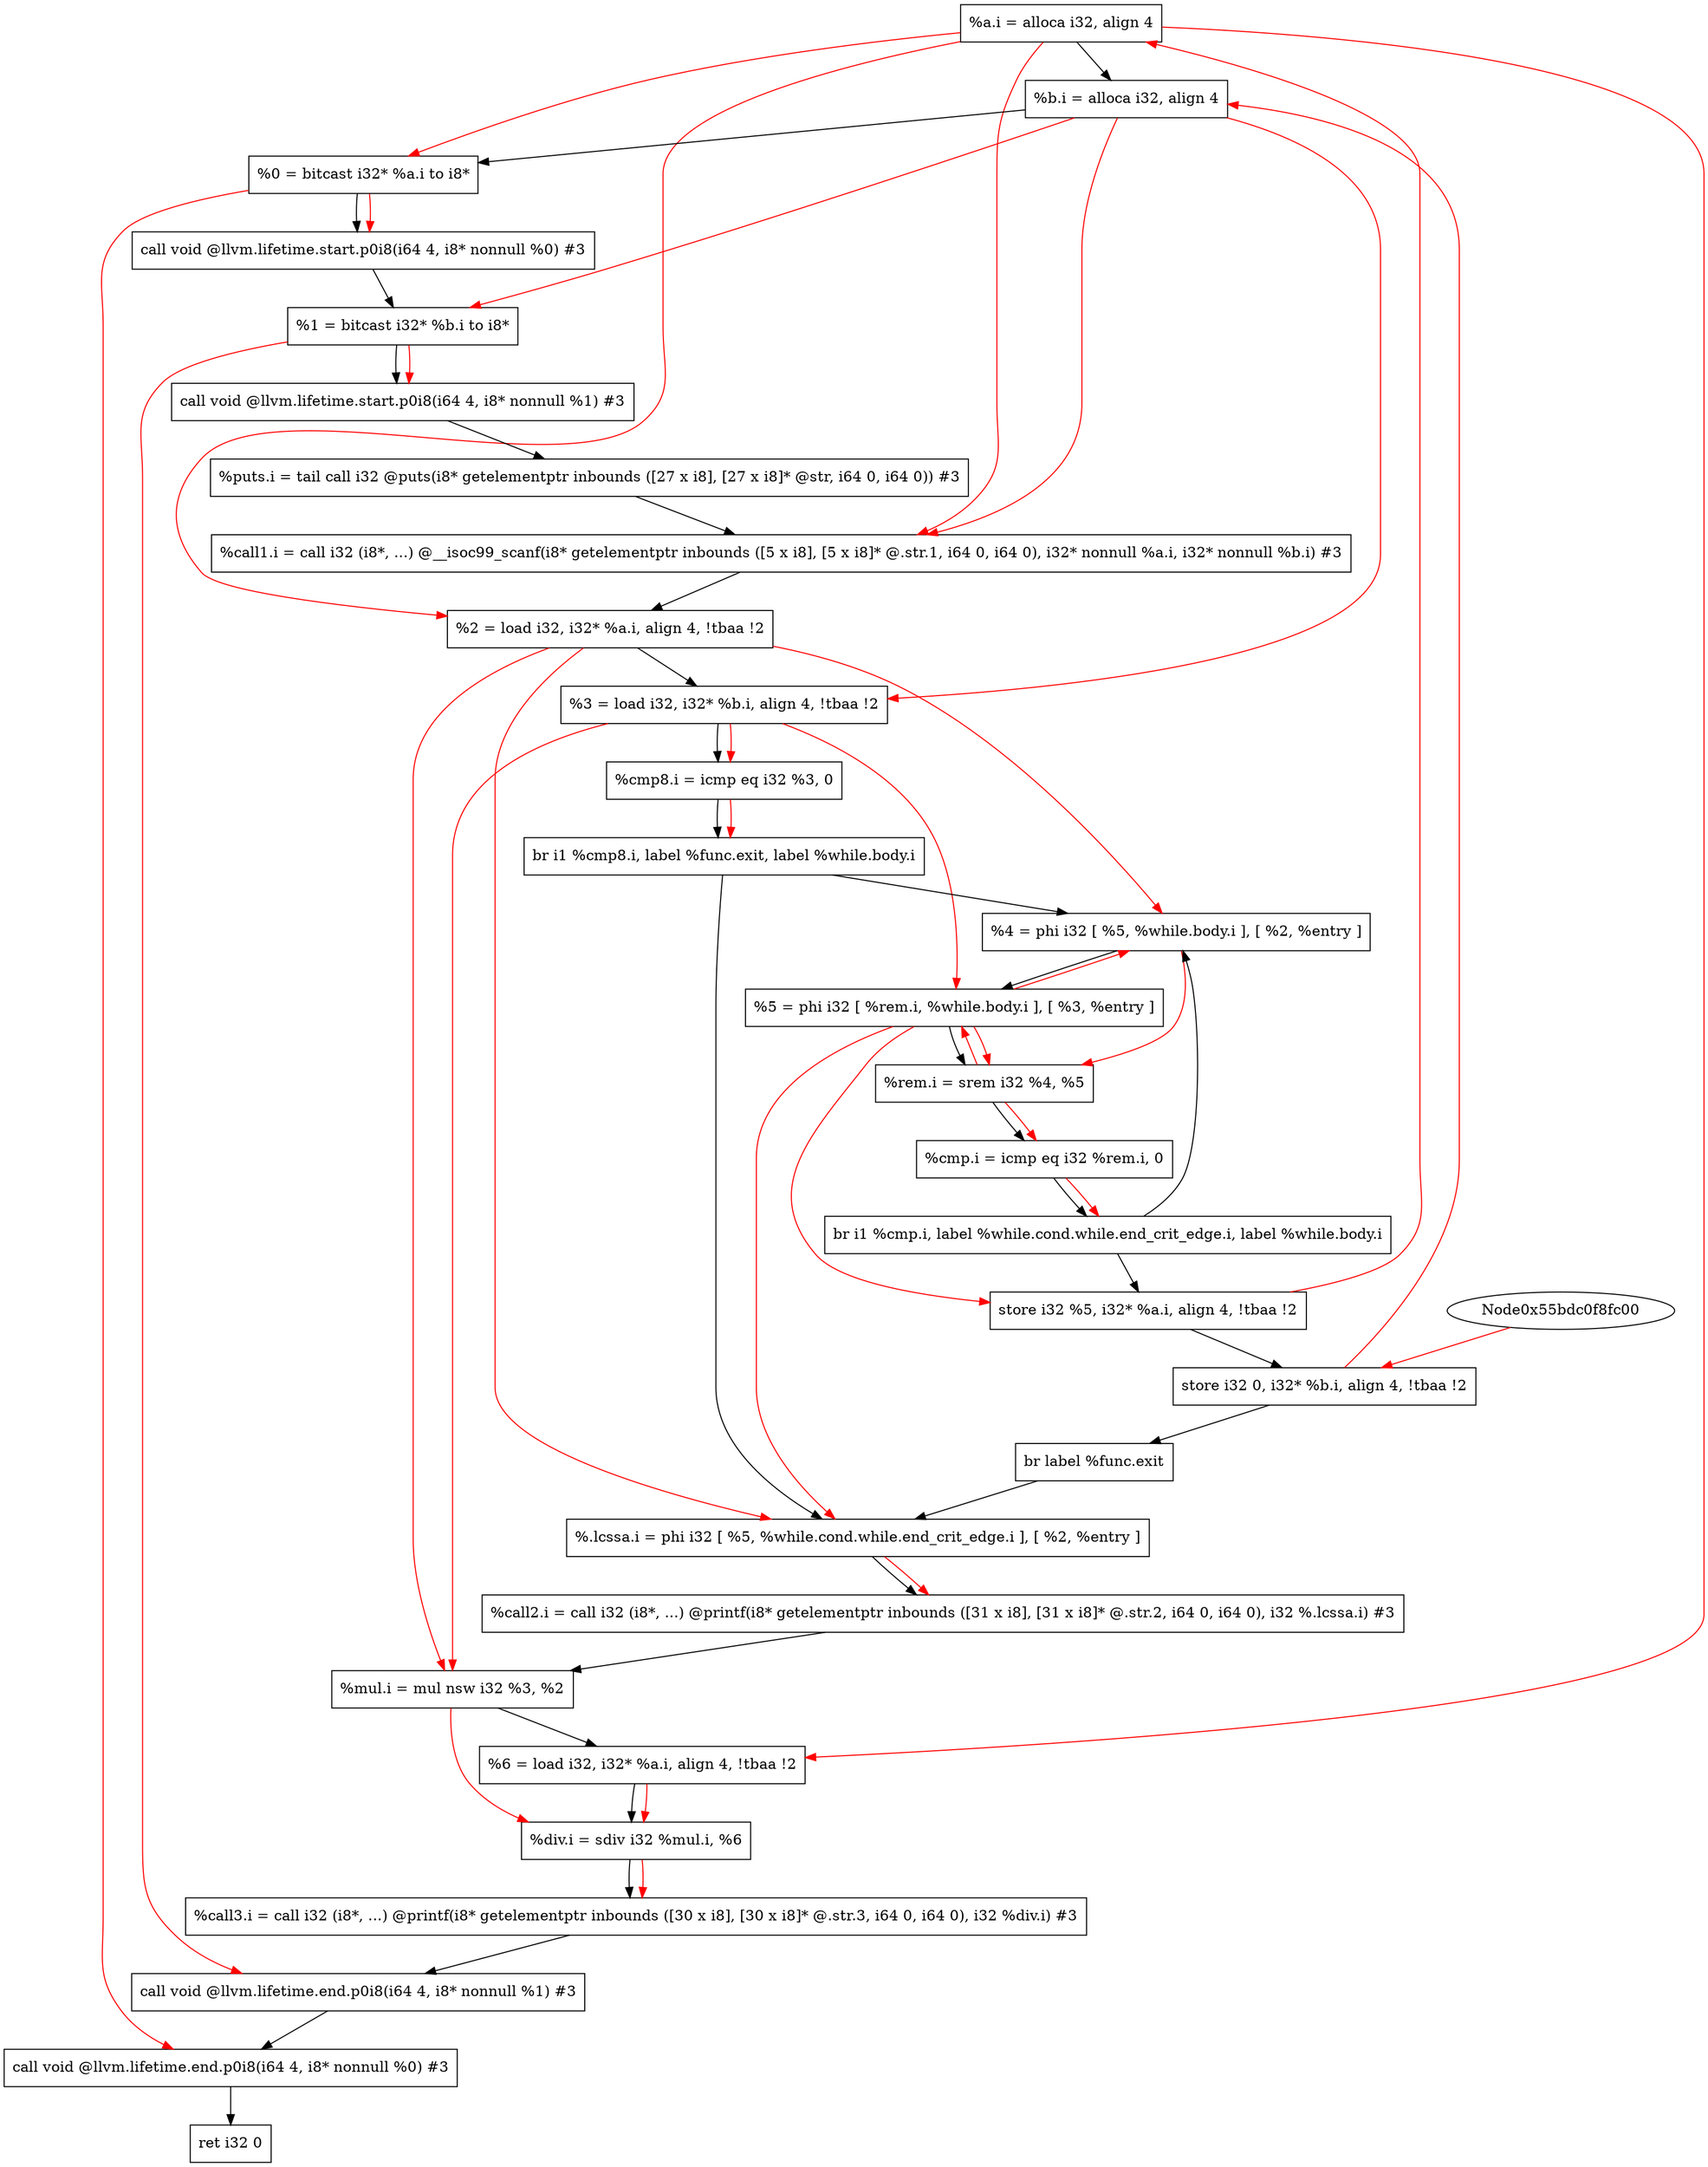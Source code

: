 digraph "CDFG for'main' function" {
	Node0x55bdc0f8fd38[shape=record, label="  %a.i = alloca i32, align 4"];
	Node0x55bdc0f913e8[shape=record, label="  %b.i = alloca i32, align 4"];
	Node0x55bdc0f91468[shape=record, label="  %0 = bitcast i32* %a.i to i8*"];
	Node0x55bdc0f915d8[shape=record, label="  call void @llvm.lifetime.start.p0i8(i64 4, i8* nonnull %0) #3"];
	Node0x55bdc0f91698[shape=record, label="  %1 = bitcast i32* %b.i to i8*"];
	Node0x55bdc0f91748[shape=record, label="  call void @llvm.lifetime.start.p0i8(i64 4, i8* nonnull %1) #3"];
	Node0x55bdc0f91820[shape=record, label="  %puts.i = tail call i32 @puts(i8* getelementptr inbounds ([27 x i8], [27 x i8]* @str, i64 0, i64 0)) #3"];
	Node0x55bdc0f91940[shape=record, label="  %call1.i = call i32 (i8*, ...) @__isoc99_scanf(i8* getelementptr inbounds ([5 x i8], [5 x i8]* @.str.1, i64 0, i64 0), i32* nonnull %a.i, i32* nonnull %b.i) #3"];
	Node0x55bdc0f91a18[shape=record, label="  %2 = load i32, i32* %a.i, align 4, !tbaa !2"];
	Node0x55bdc0f91a78[shape=record, label="  %3 = load i32, i32* %b.i, align 4, !tbaa !2"];
	Node0x55bdc0f91af0[shape=record, label="  %cmp8.i = icmp eq i32 %3, 0"];
	Node0x55bdc0f91d08[shape=record, label="  br i1 %cmp8.i, label %func.exit, label %while.body.i"];
	Node0x55bdc0f91dc8[shape=record, label="  %4 = phi i32 [ %5, %while.body.i ], [ %2, %entry ]"];
	Node0x55bdc0f91ed8[shape=record, label="  %5 = phi i32 [ %rem.i, %while.body.i ], [ %3, %entry ]"];
	Node0x55bdc0f91fa0[shape=record, label="  %rem.i = srem i32 %4, %5"];
	Node0x55bdc0f92010[shape=record, label="  %cmp.i = icmp eq i32 %rem.i, 0"];
	Node0x55bdc0f922a8[shape=record, label="  br i1 %cmp.i, label %while.cond.while.end_crit_edge.i, label %while.body.i"];
	Node0x55bdc0f92350[shape=record, label="  store i32 %5, i32* %a.i, align 4, !tbaa !2"];
	Node0x55bdc0f923d0[shape=record, label="  store i32 0, i32* %b.i, align 4, !tbaa !2"];
	Node0x55bdc0f91c78[shape=record, label="  br label %func.exit"];
	Node0x55bdc0f92428[shape=record, label="  %.lcssa.i = phi i32 [ %5, %while.cond.while.end_crit_edge.i ], [ %2, %entry ]"];
	Node0x55bdc0f92528[shape=record, label="  %call2.i = call i32 (i8*, ...) @printf(i8* getelementptr inbounds ([31 x i8], [31 x i8]* @.str.2, i64 0, i64 0), i32 %.lcssa.i) #3"];
	Node0x55bdc0f92620[shape=record, label="  %mul.i = mul nsw i32 %3, %2"];
	Node0x55bdc0f91b98[shape=record, label="  %6 = load i32, i32* %a.i, align 4, !tbaa !2"];
	Node0x55bdc0f926b0[shape=record, label="  %div.i = sdiv i32 %mul.i, %6"];
	Node0x55bdc0f92778[shape=record, label="  %call3.i = call i32 (i8*, ...) @printf(i8* getelementptr inbounds ([30 x i8], [30 x i8]* @.str.3, i64 0, i64 0), i32 %div.i) #3"];
	Node0x55bdc0f928e8[shape=record, label="  call void @llvm.lifetime.end.p0i8(i64 4, i8* nonnull %1) #3"];
	Node0x55bdc0f929f8[shape=record, label="  call void @llvm.lifetime.end.p0i8(i64 4, i8* nonnull %0) #3"];
	Node0x55bdc0f92ab8[shape=record, label="  ret i32 0"];
	Node0x55bdc0f8fd38 -> Node0x55bdc0f913e8
	Node0x55bdc0f913e8 -> Node0x55bdc0f91468
	Node0x55bdc0f91468 -> Node0x55bdc0f915d8
	Node0x55bdc0f915d8 -> Node0x55bdc0f91698
	Node0x55bdc0f91698 -> Node0x55bdc0f91748
	Node0x55bdc0f91748 -> Node0x55bdc0f91820
	Node0x55bdc0f91820 -> Node0x55bdc0f91940
	Node0x55bdc0f91940 -> Node0x55bdc0f91a18
	Node0x55bdc0f91a18 -> Node0x55bdc0f91a78
	Node0x55bdc0f91a78 -> Node0x55bdc0f91af0
	Node0x55bdc0f91af0 -> Node0x55bdc0f91d08
	Node0x55bdc0f91d08 -> Node0x55bdc0f92428
	Node0x55bdc0f91d08 -> Node0x55bdc0f91dc8
	Node0x55bdc0f91dc8 -> Node0x55bdc0f91ed8
	Node0x55bdc0f91ed8 -> Node0x55bdc0f91fa0
	Node0x55bdc0f91fa0 -> Node0x55bdc0f92010
	Node0x55bdc0f92010 -> Node0x55bdc0f922a8
	Node0x55bdc0f922a8 -> Node0x55bdc0f92350
	Node0x55bdc0f922a8 -> Node0x55bdc0f91dc8
	Node0x55bdc0f92350 -> Node0x55bdc0f923d0
	Node0x55bdc0f923d0 -> Node0x55bdc0f91c78
	Node0x55bdc0f91c78 -> Node0x55bdc0f92428
	Node0x55bdc0f92428 -> Node0x55bdc0f92528
	Node0x55bdc0f92528 -> Node0x55bdc0f92620
	Node0x55bdc0f92620 -> Node0x55bdc0f91b98
	Node0x55bdc0f91b98 -> Node0x55bdc0f926b0
	Node0x55bdc0f926b0 -> Node0x55bdc0f92778
	Node0x55bdc0f92778 -> Node0x55bdc0f928e8
	Node0x55bdc0f928e8 -> Node0x55bdc0f929f8
	Node0x55bdc0f929f8 -> Node0x55bdc0f92ab8
edge [color=red]
	Node0x55bdc0f8fd38 -> Node0x55bdc0f91468
	Node0x55bdc0f91468 -> Node0x55bdc0f915d8
	Node0x55bdc0f913e8 -> Node0x55bdc0f91698
	Node0x55bdc0f91698 -> Node0x55bdc0f91748
	Node0x55bdc0f8fd38 -> Node0x55bdc0f91940
	Node0x55bdc0f913e8 -> Node0x55bdc0f91940
	Node0x55bdc0f8fd38 -> Node0x55bdc0f91a18
	Node0x55bdc0f913e8 -> Node0x55bdc0f91a78
	Node0x55bdc0f91a78 -> Node0x55bdc0f91af0
	Node0x55bdc0f91af0 -> Node0x55bdc0f91d08
	Node0x55bdc0f91ed8 -> Node0x55bdc0f91dc8
	Node0x55bdc0f91a18 -> Node0x55bdc0f91dc8
	Node0x55bdc0f91fa0 -> Node0x55bdc0f91ed8
	Node0x55bdc0f91a78 -> Node0x55bdc0f91ed8
	Node0x55bdc0f91dc8 -> Node0x55bdc0f91fa0
	Node0x55bdc0f91ed8 -> Node0x55bdc0f91fa0
	Node0x55bdc0f91fa0 -> Node0x55bdc0f92010
	Node0x55bdc0f92010 -> Node0x55bdc0f922a8
	Node0x55bdc0f91ed8 -> Node0x55bdc0f92350
	Node0x55bdc0f92350 -> Node0x55bdc0f8fd38
	Node0x55bdc0f8fc00 -> Node0x55bdc0f923d0
	Node0x55bdc0f923d0 -> Node0x55bdc0f913e8
	Node0x55bdc0f91ed8 -> Node0x55bdc0f92428
	Node0x55bdc0f91a18 -> Node0x55bdc0f92428
	Node0x55bdc0f92428 -> Node0x55bdc0f92528
	Node0x55bdc0f91a78 -> Node0x55bdc0f92620
	Node0x55bdc0f91a18 -> Node0x55bdc0f92620
	Node0x55bdc0f8fd38 -> Node0x55bdc0f91b98
	Node0x55bdc0f92620 -> Node0x55bdc0f926b0
	Node0x55bdc0f91b98 -> Node0x55bdc0f926b0
	Node0x55bdc0f926b0 -> Node0x55bdc0f92778
	Node0x55bdc0f91698 -> Node0x55bdc0f928e8
	Node0x55bdc0f91468 -> Node0x55bdc0f929f8
}
